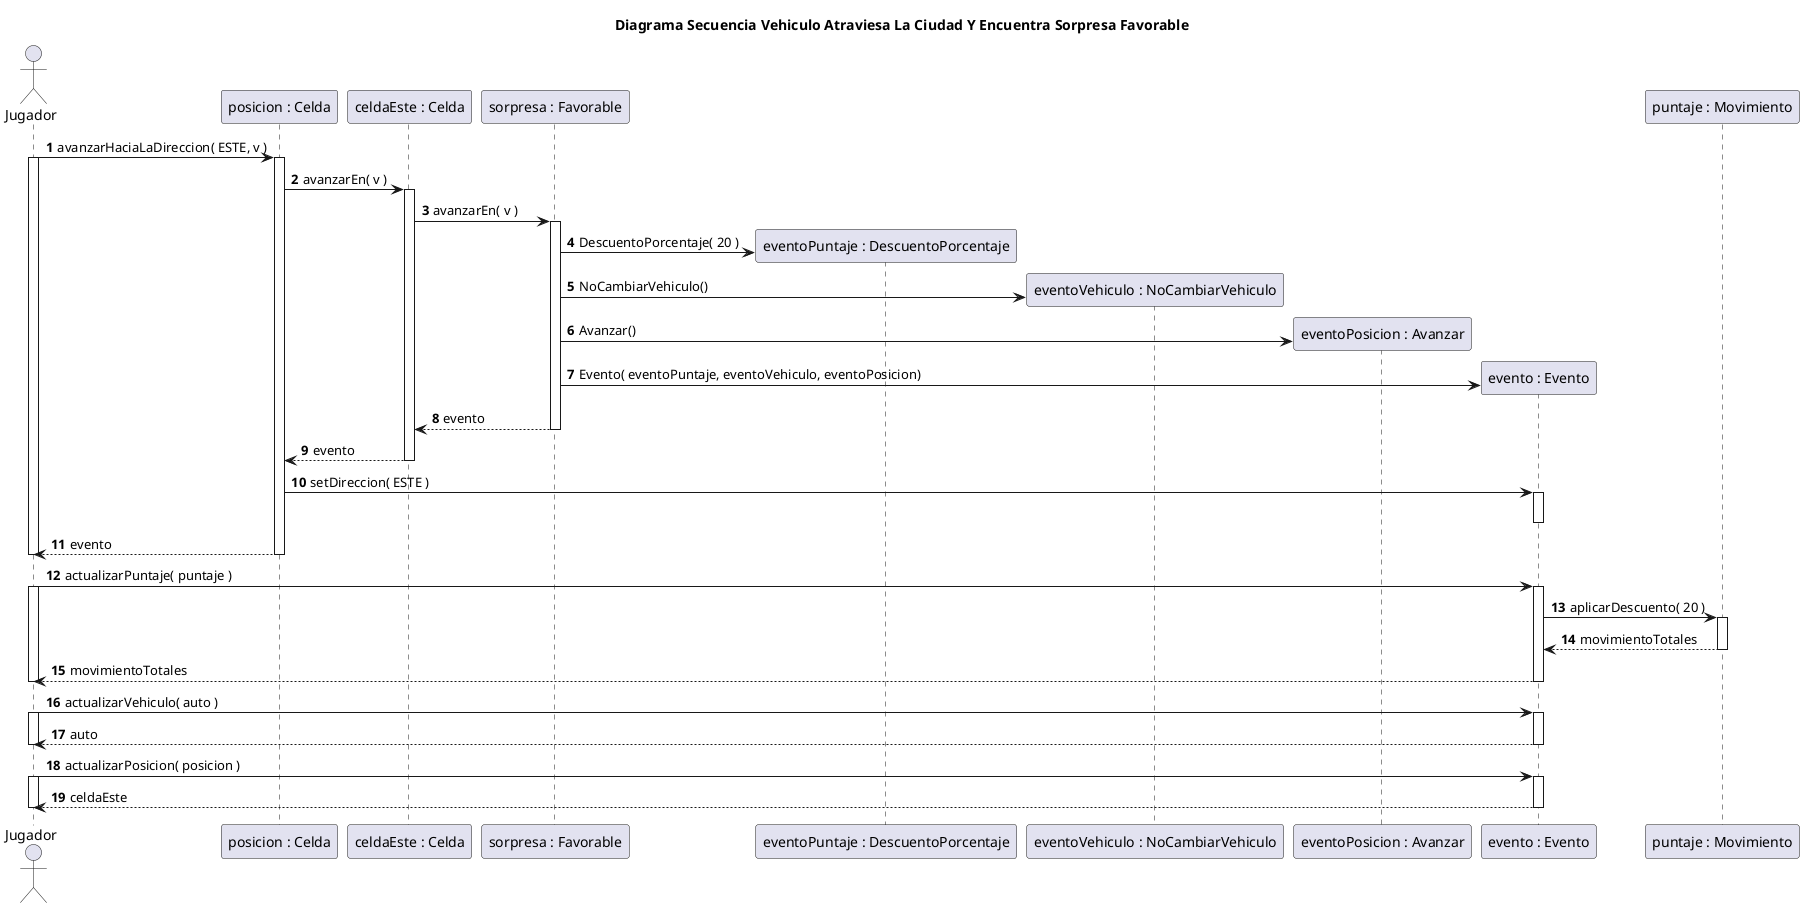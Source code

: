 @startuml
title Diagrama Secuencia Vehiculo Atraviesa La Ciudad Y Encuentra Sorpresa Favorable

autonumber

actor Jugador

Jugador -> "posicion : Celda"++: avanzarHaciaLaDireccion( ESTE, v )

activate Jugador
"posicion : Celda" -> "celdaEste : Celda"++: avanzarEn( v )


"celdaEste : Celda" -> "sorpresa : Favorable"++: avanzarEn( v )

create "eventoPuntaje : DescuentoPorcentaje"
"sorpresa : Favorable"-> "eventoPuntaje : DescuentoPorcentaje":  DescuentoPorcentaje( 20 )

create "eventoVehiculo : NoCambiarVehiculo"
"sorpresa : Favorable" -> "eventoVehiculo : NoCambiarVehiculo": NoCambiarVehiculo()

create "eventoPosicion : Avanzar"
"sorpresa : Favorable"  -> "eventoPosicion : Avanzar": Avanzar()

create "evento : Evento"
"sorpresa : Favorable"  -> "evento : Evento": Evento( eventoPuntaje, eventoVehiculo, eventoPosicion)

"sorpresa : Favorable" --> "celdaEste : Celda"--: evento

"celdaEste : Celda" --> "posicion : Celda": evento
deactivate "celdaEste : Celda"
"posicion : Celda" -> "evento : Evento"++: setDireccion( ESTE )
deactivate "evento : Evento"
"posicion : Celda" --> Jugador--: evento
deactivate Jugador

Jugador -> "evento : Evento"++: actualizarPuntaje( puntaje )
activate Jugador
"evento : Evento" -> "puntaje : Movimiento"++: aplicarDescuento( 20 )
"puntaje : Movimiento" --> "evento : Evento": movimientoTotales
deactivate "puntaje : Movimiento"
Jugador <-- "evento : Evento"--: movimientoTotales
deactivate Jugador


Jugador -> "evento : Evento"++: actualizarVehiculo( auto )
activate Jugador
Jugador <-- "evento : Evento"--: auto
deactivate Jugador


Jugador -> "evento : Evento"++: actualizarPosicion( posicion )
activate Jugador
Jugador <-- "evento : Evento"--: celdaEste
deactivate Jugador
@enduml